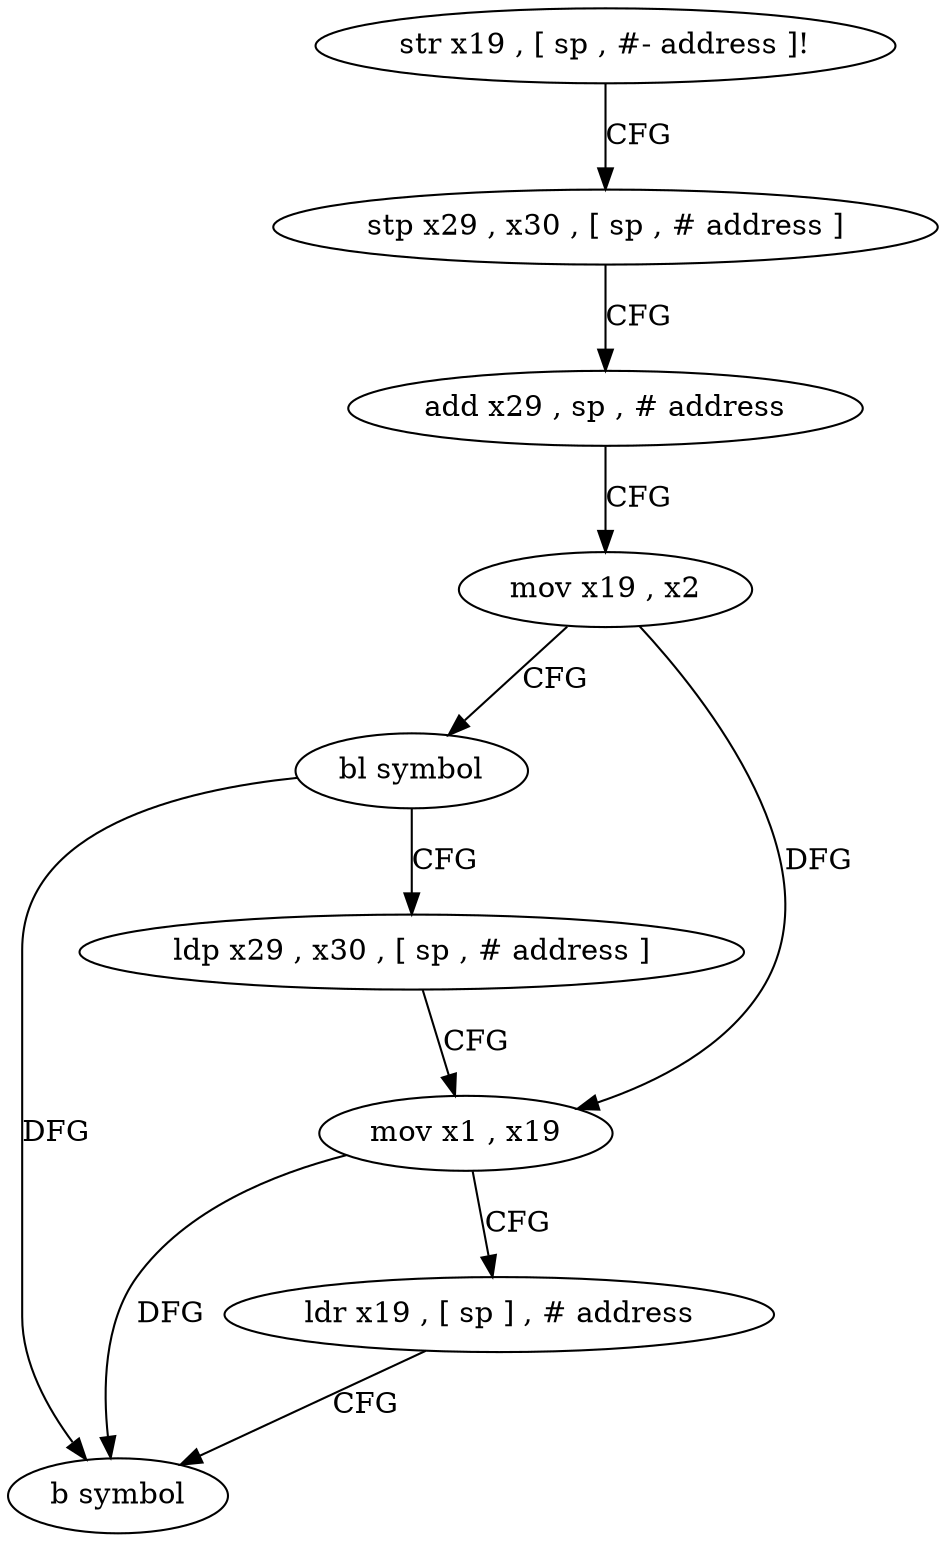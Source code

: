 digraph "func" {
"4218028" [label = "str x19 , [ sp , #- address ]!" ]
"4218032" [label = "stp x29 , x30 , [ sp , # address ]" ]
"4218036" [label = "add x29 , sp , # address" ]
"4218040" [label = "mov x19 , x2" ]
"4218044" [label = "bl symbol" ]
"4218048" [label = "ldp x29 , x30 , [ sp , # address ]" ]
"4218052" [label = "mov x1 , x19" ]
"4218056" [label = "ldr x19 , [ sp ] , # address" ]
"4218060" [label = "b symbol" ]
"4218028" -> "4218032" [ label = "CFG" ]
"4218032" -> "4218036" [ label = "CFG" ]
"4218036" -> "4218040" [ label = "CFG" ]
"4218040" -> "4218044" [ label = "CFG" ]
"4218040" -> "4218052" [ label = "DFG" ]
"4218044" -> "4218048" [ label = "CFG" ]
"4218044" -> "4218060" [ label = "DFG" ]
"4218048" -> "4218052" [ label = "CFG" ]
"4218052" -> "4218056" [ label = "CFG" ]
"4218052" -> "4218060" [ label = "DFG" ]
"4218056" -> "4218060" [ label = "CFG" ]
}
